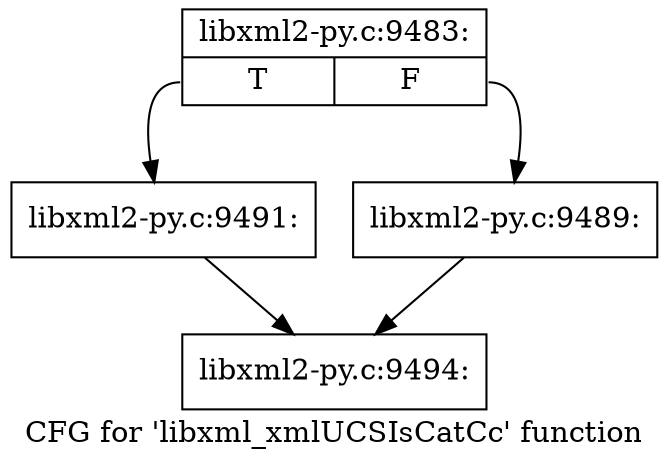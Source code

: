 digraph "CFG for 'libxml_xmlUCSIsCatCc' function" {
	label="CFG for 'libxml_xmlUCSIsCatCc' function";

	Node0x4521130 [shape=record,label="{libxml2-py.c:9483:|{<s0>T|<s1>F}}"];
	Node0x4521130:s0 -> Node0x452aab0;
	Node0x4521130:s1 -> Node0x452aa60;
	Node0x452aa60 [shape=record,label="{libxml2-py.c:9489:}"];
	Node0x452aa60 -> Node0x45200d0;
	Node0x452aab0 [shape=record,label="{libxml2-py.c:9491:}"];
	Node0x452aab0 -> Node0x45200d0;
	Node0x45200d0 [shape=record,label="{libxml2-py.c:9494:}"];
}

